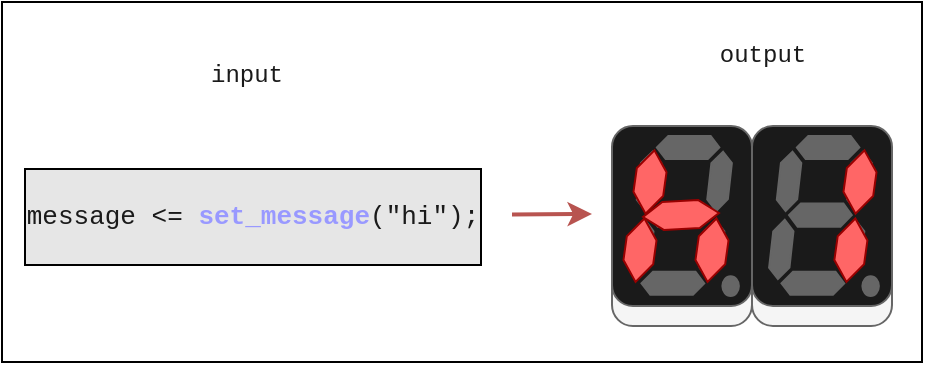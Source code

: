 <mxfile>
    <diagram id="4MJR8vstb-aWVjV9hUDR" name="Page-1">
        <mxGraphModel dx="458" dy="1729" grid="1" gridSize="10" guides="1" tooltips="1" connect="1" arrows="1" fold="1" page="1" pageScale="1" pageWidth="850" pageHeight="1100" math="0" shadow="0">
            <root>
                <mxCell id="0"/>
                <mxCell id="1" parent="0"/>
                <mxCell id="2" value="" style="rounded=0;whiteSpace=wrap;html=1;labelBackgroundColor=#E6E6E6;fontFamily=Courier New;fontSize=12;fontColor=none;noLabel=1;" vertex="1" parent="1">
                    <mxGeometry width="460" height="180" as="geometry"/>
                </mxCell>
                <mxCell id="3" value="" style="rounded=1;whiteSpace=wrap;html=1;fillColor=#f5f5f5;fontColor=#333333;strokeColor=#666666;" vertex="1" parent="1">
                    <mxGeometry x="305" y="72" width="70" height="90" as="geometry"/>
                </mxCell>
                <mxCell id="4" value="" style="rounded=1;whiteSpace=wrap;html=1;fillColor=#1A1A1A;fontColor=#333333;strokeColor=#666666;" vertex="1" parent="1">
                    <mxGeometry x="305" y="62" width="70" height="90" as="geometry"/>
                </mxCell>
                <mxCell id="5" value="" style="verticalLabelPosition=bottom;shadow=0;dashed=0;align=center;html=1;verticalAlign=top;shape=mxgraph.electrical.opto_electronics.7_segment_display_with_dp;pointerEvents=1;rounded=0;fillColor=#666666;strokeColor=#666666;fontColor=#333333;" vertex="1" parent="1">
                    <mxGeometry x="313.55" y="67" width="54.9" height="80" as="geometry"/>
                </mxCell>
                <mxCell id="6" value="input" style="text;html=1;align=center;verticalAlign=middle;resizable=0;points=[];autosize=1;strokeColor=none;fillColor=none;fontSize=12;fontFamily=Courier New;fontColor=#1A1A1A;" vertex="1" parent="1">
                    <mxGeometry x="92" y="22" width="60" height="30" as="geometry"/>
                </mxCell>
                <mxCell id="7" value="output" style="text;html=1;align=center;verticalAlign=middle;resizable=0;points=[];autosize=1;strokeColor=none;fillColor=none;fontSize=12;fontFamily=Courier New;fontColor=#1A1A1A;" vertex="1" parent="1">
                    <mxGeometry x="345" y="12" width="70" height="30" as="geometry"/>
                </mxCell>
                <mxCell id="8" value="" style="rounded=1;whiteSpace=wrap;html=1;fillColor=#f5f5f5;fontColor=#333333;strokeColor=#666666;" vertex="1" parent="1">
                    <mxGeometry x="375" y="72" width="70" height="90" as="geometry"/>
                </mxCell>
                <mxCell id="9" value="" style="rounded=1;whiteSpace=wrap;html=1;fillColor=#1A1A1A;fontColor=#333333;strokeColor=#666666;" vertex="1" parent="1">
                    <mxGeometry x="375" y="62" width="70" height="90" as="geometry"/>
                </mxCell>
                <mxCell id="10" value="" style="verticalLabelPosition=bottom;shadow=0;dashed=0;align=center;html=1;verticalAlign=top;shape=mxgraph.electrical.opto_electronics.7_segment_display_with_dp;pointerEvents=1;rounded=0;fillColor=#666666;strokeColor=#666666;fontColor=#333333;" vertex="1" parent="1">
                    <mxGeometry x="383.55" y="67" width="54.9" height="80" as="geometry"/>
                </mxCell>
                <mxCell id="11" value="&lt;div style=&quot;font-size: 13px;&quot;&gt;&lt;br&gt;&lt;/div&gt;&lt;div style=&quot;font-size: 13px;&quot;&gt;message &amp;lt;=&amp;nbsp;&lt;font style=&quot;font-size: 13px;&quot; color=&quot;#9999ff&quot;&gt;&lt;b&gt;set_message&lt;/b&gt;&lt;/font&gt;(&quot;hi&quot;);&lt;br&gt;&lt;/div&gt;&lt;div style=&quot;font-size: 13px;&quot;&gt;&lt;br&gt;&lt;/div&gt;" style="text;html=1;align=center;verticalAlign=middle;resizable=0;points=[];autosize=1;strokeColor=none;fillColor=none;fontSize=12;fontFamily=Courier New;fontColor=#1A1A1A;rounded=1;labelBackgroundColor=#E6E6E6;labelBorderColor=default;" vertex="1" parent="1">
                    <mxGeometry y="76.5" width="250" height="60" as="geometry"/>
                </mxCell>
                <mxCell id="12" value="" style="endArrow=classic;html=1;fontFamily=Courier New;fontSize=12;fontColor=#9999FF;fillColor=#f8cecc;strokeColor=#b85450;strokeWidth=2;" edge="1" parent="1">
                    <mxGeometry width="50" height="50" relative="1" as="geometry">
                        <mxPoint x="255" y="106.24" as="sourcePoint"/>
                        <mxPoint x="295" y="106" as="targetPoint"/>
                    </mxGeometry>
                </mxCell>
                <mxCell id="13" value="" style="shape=hexagon;perimeter=hexagonPerimeter2;whiteSpace=wrap;html=1;fixedSize=1;rounded=0;labelBackgroundColor=#E6E6E6;strokeColor=#990000;fontFamily=Courier New;fontSize=12;fontColor=#9999FF;fillColor=#FF6666;rotation=98;size=10;" vertex="1" parent="1">
                    <mxGeometry x="303" y="116.6" width="32" height="15" as="geometry"/>
                </mxCell>
                <mxCell id="14" value="" style="shape=hexagon;perimeter=hexagonPerimeter2;whiteSpace=wrap;html=1;fixedSize=1;rounded=0;labelBackgroundColor=#E6E6E6;strokeColor=#990000;fontFamily=Courier New;fontSize=12;fontColor=#9999FF;fillColor=#FF6666;rotation=98;size=10;" vertex="1" parent="1">
                    <mxGeometry x="308" y="82.5" width="32" height="15" as="geometry"/>
                </mxCell>
                <mxCell id="15" value="" style="shape=hexagon;perimeter=hexagonPerimeter2;whiteSpace=wrap;html=1;fixedSize=1;rounded=0;labelBackgroundColor=#E6E6E6;strokeColor=#990000;fontFamily=Courier New;fontSize=12;fontColor=#9999FF;fillColor=#FF6666;rotation=98;size=10;" vertex="1" parent="1">
                    <mxGeometry x="339" y="116.6" width="32" height="15" as="geometry"/>
                </mxCell>
                <mxCell id="16" value="" style="shape=hexagon;perimeter=hexagonPerimeter2;whiteSpace=wrap;html=1;fixedSize=1;rounded=0;labelBackgroundColor=#E6E6E6;strokeColor=#990000;fontFamily=Courier New;fontSize=12;fontColor=#9999FF;fillColor=#FF6666;rotation=357;size=10;" vertex="1" parent="1">
                    <mxGeometry x="320.5" y="99.5" width="38" height="14" as="geometry"/>
                </mxCell>
                <mxCell id="17" value="" style="shape=hexagon;perimeter=hexagonPerimeter2;whiteSpace=wrap;html=1;fixedSize=1;rounded=0;labelBackgroundColor=#E6E6E6;strokeColor=#990000;fontFamily=Courier New;fontSize=12;fontColor=#9999FF;fillColor=#FF6666;rotation=98;size=10;" vertex="1" parent="1">
                    <mxGeometry x="413" y="82.5" width="32" height="15" as="geometry"/>
                </mxCell>
                <mxCell id="18" value="" style="shape=hexagon;perimeter=hexagonPerimeter2;whiteSpace=wrap;html=1;fixedSize=1;rounded=0;labelBackgroundColor=#E6E6E6;strokeColor=#990000;fontFamily=Courier New;fontSize=12;fontColor=#9999FF;fillColor=#FF6666;rotation=98;size=10;" vertex="1" parent="1">
                    <mxGeometry x="408.45" y="116.6" width="32" height="15" as="geometry"/>
                </mxCell>
            </root>
        </mxGraphModel>
    </diagram>
</mxfile>